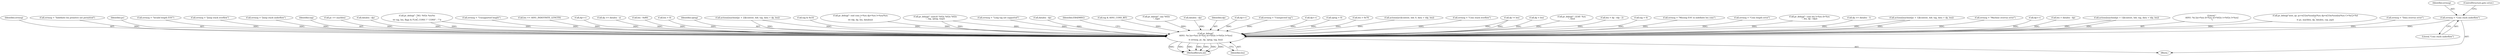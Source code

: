 digraph "0_linux_0d62e9dd6da45bbf0f33a8617afc5fe774c8f45f@pointer" {
"1000905" [label="(Call,errmsg = \"Cons stack underflow\")"];
"1000949" [label="(Call,pr_debug(\"\nASN1: %s [m=%zu d=%zu ot=%02x t=%02x l=%zu]\n\",\n\t\t errmsg, pc, dp, optag, tag, len))"];
"1000951" [label="(Identifier,errmsg)"];
"1000935" [label="(Call,errmsg = \"Indefinite len primitive not permitted\")"];
"1000952" [label="(Identifier,pc)"];
"1000925" [label="(Call,errmsg = \"Invalid length EOC\")"];
"1000900" [label="(Call,errmsg = \"Jump stack overflow\")"];
"1000895" [label="(Call,errmsg = \"Jump stack underflow\")"];
"1000955" [label="(Identifier,tag)"];
"1000200" [label="(Call,pc >= machlen)"];
"1000418" [label="(Call,datalen - dp)"];
"1000468" [label="(Call,pr_debug(\"- TAG: %02x %zu%s\n\",\n\t\t\t tag, len, flags & FLAG_CONS ? \" CONS\" : \"\"))"];
"1000930" [label="(Call,errmsg = \"Unsupported length\")"];
"1000348" [label="(Call,len == ASN1_INDEFINITE_LENGTH)"];
"1000265" [label="(Call,dp++)"];
"1000386" [label="(Call,dp >= datalen - n)"];
"1000375" [label="(Call,len - 0x80)"];
"1000170" [label="(Call,len = 0)"];
"1000954" [label="(Identifier,optag)"];
"1000508" [label="(Call,actions[machine[pc + 2]](context, hdr, tag, data + dp, len))"];
"1000270" [label="(Call,tag & 0x1f)"];
"1000674" [label="(Call,pr_debug(\"- end cons t=%zu dp=%zu l=%zu/%zu\n\",\n\t\t\t tdp, dp, len, datalen))"];
"1000308" [label="(Call,pr_debug(\"- match? %02x %02x %02x\n\", tag, optag, tmp))"];
"1000960" [label="(MethodReturn,int)"];
"1000945" [label="(Call,errmsg = \"Long tag not supported\")"];
"1000691" [label="(Call,datalen - dp)"];
"1000959" [label="(Identifier,EBADMSG)"];
"1000355" [label="(Call,tag & ASN1_CONS_BIT)"];
"1000906" [label="(Identifier,errmsg)"];
"1000280" [label="(Call,pr_debug(\"- any %02x\n\", tag))"];
"1000366" [label="(Call,datalen - dp)"];
"1000956" [label="(Identifier,len)"];
"1000953" [label="(Identifier,dp)"];
"1000728" [label="(Call,dp++)"];
"1000907" [label="(Literal,\"Cons stack underflow\")"];
"1000940" [label="(Call,errmsg = \"Unexpected tag\")"];
"1000339" [label="(Call,dp++)"];
"1000149" [label="(Call,optag = 0)"];
"1000342" [label="(Call,len > 0x7f)"];
"1000806" [label="(Call,actions[act](context, hdr, 0, data + tdp, len))"];
"1000905" [label="(Call,errmsg = \"Cons stack underflow\")"];
"1000910" [label="(Call,errmsg = \"Cons stack overflow\")"];
"1000766" [label="(Call,dp != len)"];
"1000743" [label="(Call,dp < len)"];
"1000561" [label="(Call,pr_debug(\"- LEAF: %zu\n\", len))"];
"1000116" [label="(Block,)"];
"1000732" [label="(Call,len = dp - tdp - 2)"];
"1000908" [label="(ControlStructure,goto error;)"];
"1000137" [label="(Call,tag = 0)"];
"1000920" [label="(Call,errmsg = \"Missing EOC in indefinite len cons\")"];
"1000949" [label="(Call,pr_debug(\"\nASN1: %s [m=%zu d=%zu ot=%02x t=%02x l=%zu]\n\",\n\t\t errmsg, pc, dp, optag, tag, len))"];
"1000915" [label="(Call,errmsg = \"Cons length error\")"];
"1000773" [label="(Call,pr_debug(\"- cons len l=%zu d=%zu\n\", len, dp - tdp))"];
"1000255" [label="(Call,dp >= datalen - 1)"];
"1000488" [label="(Call,actions[machine[pc + 1]](context, hdr, tag, data + dp, len))"];
"1000890" [label="(Call,errmsg = \"Machine overrun error\")"];
"1000700" [label="(Call,dp++)"];
"1000416" [label="(Call,len > datalen - dp)"];
"1000836" [label="(Call,actions[machine[pc + 1]](context, hdr, tag, data + tdp, len))"];
"1000950" [label="(Literal,\"\nASN1: %s [m=%zu d=%zu ot=%02x t=%02x l=%zu]\n\")"];
"1000190" [label="(Call,pr_debug(\"next_op: pc=\e[32m%zu\e[m/%zu dp=\e[33m%zu\e[m/%zu C=%d J=%d\n\",\n\t\t pc, machlen, dp, datalen, csp, jsp))"];
"1000885" [label="(Call,errmsg = \"Data overrun error\")"];
"1000905" -> "1000116"  [label="AST: "];
"1000905" -> "1000907"  [label="CFG: "];
"1000906" -> "1000905"  [label="AST: "];
"1000907" -> "1000905"  [label="AST: "];
"1000908" -> "1000905"  [label="CFG: "];
"1000905" -> "1000949"  [label="DDG: "];
"1000949" -> "1000116"  [label="AST: "];
"1000949" -> "1000956"  [label="CFG: "];
"1000950" -> "1000949"  [label="AST: "];
"1000951" -> "1000949"  [label="AST: "];
"1000952" -> "1000949"  [label="AST: "];
"1000953" -> "1000949"  [label="AST: "];
"1000954" -> "1000949"  [label="AST: "];
"1000955" -> "1000949"  [label="AST: "];
"1000956" -> "1000949"  [label="AST: "];
"1000959" -> "1000949"  [label="CFG: "];
"1000949" -> "1000960"  [label="DDG: "];
"1000949" -> "1000960"  [label="DDG: "];
"1000949" -> "1000960"  [label="DDG: "];
"1000949" -> "1000960"  [label="DDG: "];
"1000949" -> "1000960"  [label="DDG: "];
"1000949" -> "1000960"  [label="DDG: "];
"1000949" -> "1000960"  [label="DDG: "];
"1000935" -> "1000949"  [label="DDG: "];
"1000910" -> "1000949"  [label="DDG: "];
"1000920" -> "1000949"  [label="DDG: "];
"1000895" -> "1000949"  [label="DDG: "];
"1000930" -> "1000949"  [label="DDG: "];
"1000900" -> "1000949"  [label="DDG: "];
"1000890" -> "1000949"  [label="DDG: "];
"1000925" -> "1000949"  [label="DDG: "];
"1000885" -> "1000949"  [label="DDG: "];
"1000945" -> "1000949"  [label="DDG: "];
"1000915" -> "1000949"  [label="DDG: "];
"1000940" -> "1000949"  [label="DDG: "];
"1000200" -> "1000949"  [label="DDG: "];
"1000691" -> "1000949"  [label="DDG: "];
"1000190" -> "1000949"  [label="DDG: "];
"1000728" -> "1000949"  [label="DDG: "];
"1000766" -> "1000949"  [label="DDG: "];
"1000766" -> "1000949"  [label="DDG: "];
"1000700" -> "1000949"  [label="DDG: "];
"1000366" -> "1000949"  [label="DDG: "];
"1000418" -> "1000949"  [label="DDG: "];
"1000339" -> "1000949"  [label="DDG: "];
"1000255" -> "1000949"  [label="DDG: "];
"1000386" -> "1000949"  [label="DDG: "];
"1000265" -> "1000949"  [label="DDG: "];
"1000308" -> "1000949"  [label="DDG: "];
"1000308" -> "1000949"  [label="DDG: "];
"1000149" -> "1000949"  [label="DDG: "];
"1000355" -> "1000949"  [label="DDG: "];
"1000280" -> "1000949"  [label="DDG: "];
"1000508" -> "1000949"  [label="DDG: "];
"1000508" -> "1000949"  [label="DDG: "];
"1000488" -> "1000949"  [label="DDG: "];
"1000488" -> "1000949"  [label="DDG: "];
"1000836" -> "1000949"  [label="DDG: "];
"1000836" -> "1000949"  [label="DDG: "];
"1000137" -> "1000949"  [label="DDG: "];
"1000468" -> "1000949"  [label="DDG: "];
"1000468" -> "1000949"  [label="DDG: "];
"1000270" -> "1000949"  [label="DDG: "];
"1000348" -> "1000949"  [label="DDG: "];
"1000375" -> "1000949"  [label="DDG: "];
"1000561" -> "1000949"  [label="DDG: "];
"1000342" -> "1000949"  [label="DDG: "];
"1000416" -> "1000949"  [label="DDG: "];
"1000170" -> "1000949"  [label="DDG: "];
"1000806" -> "1000949"  [label="DDG: "];
"1000773" -> "1000949"  [label="DDG: "];
"1000732" -> "1000949"  [label="DDG: "];
"1000674" -> "1000949"  [label="DDG: "];
"1000743" -> "1000949"  [label="DDG: "];
}
